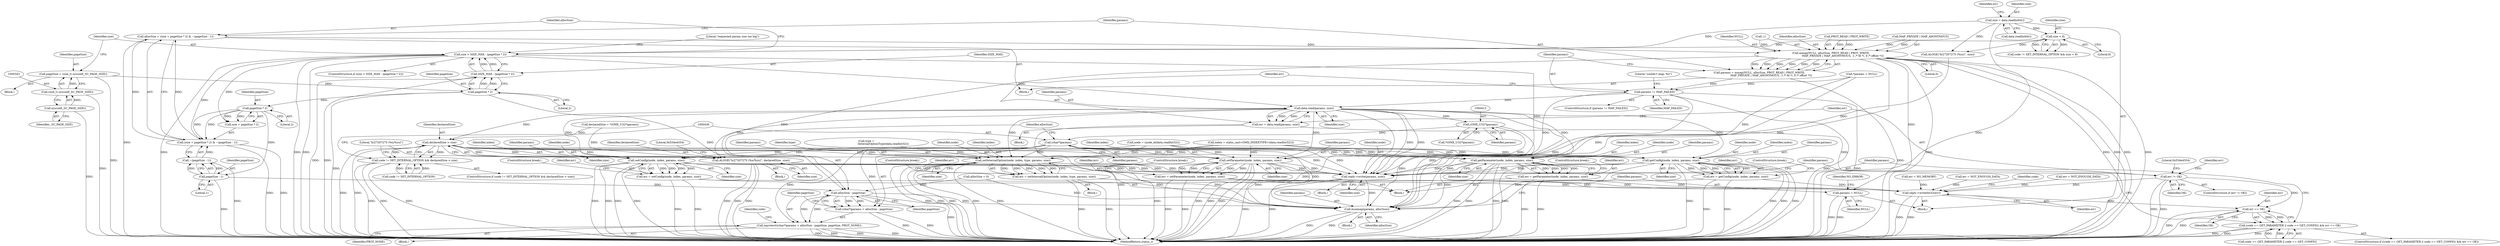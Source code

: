 digraph "0_Android_295c883fe3105b19bcd0f9e07d54c6b589fc5bff@integer" {
"1000359" [label="(Call,allocSize = (size + pageSize * 2) & ~(pageSize - 1))"];
"1000361" [label="(Call,(size + pageSize * 2) & ~(pageSize - 1))"];
"1000347" [label="(Call,size > SIZE_MAX - (pageSize * 2))"];
"1000325" [label="(Call,size < 8)"];
"1000301" [label="(Call,size = data.readInt64())"];
"1000349" [label="(Call,SIZE_MAX - (pageSize * 2))"];
"1000351" [label="(Call,pageSize * 2)"];
"1000340" [label="(Call,pageSize = (size_t) sysconf(_SC_PAGE_SIZE))"];
"1000342" [label="(Call,(size_t) sysconf(_SC_PAGE_SIZE))"];
"1000344" [label="(Call,sysconf(_SC_PAGE_SIZE))"];
"1000364" [label="(Call,pageSize * 2)"];
"1000367" [label="(Call,~(pageSize - 1))"];
"1000368" [label="(Call,pageSize - 1)"];
"1000373" [label="(Call,mmap(NULL, allocSize, PROT_READ | PROT_WRITE,\n                            MAP_PRIVATE | MAP_ANONYMOUS, -1 /* fd */, 0 /* offset */))"];
"1000371" [label="(Call,params = mmap(NULL, allocSize, PROT_READ | PROT_WRITE,\n                            MAP_PRIVATE | MAP_ANONYMOUS, -1 /* fd */, 0 /* offset */))"];
"1000386" [label="(Call,params != MAP_FAILED)"];
"1000392" [label="(Call,data.read(params, size))"];
"1000390" [label="(Call,err = data.read(params, size))"];
"1000396" [label="(Call,err != OK)"];
"1000507" [label="(Call,reply->writeInt32(err))"];
"1000518" [label="(Call,err == OK)"];
"1000510" [label="(Call,(code == GET_PARAMETER || code == GET_CONFIG) && err == OK)"];
"1000412" [label="(Call,(OMX_U32*)params)"];
"1000435" [label="(Call,(char*)params)"];
"1000433" [label="(Call,mprotect((char*)params + allocSize - pageSize, pageSize, PROT_NONE))"];
"1000434" [label="(Call,(char*)params + allocSize - pageSize)"];
"1000449" [label="(Call,getParameter(node, index, params, size))"];
"1000447" [label="(Call,err = getParameter(node, index, params, size))"];
"1000522" [label="(Call,reply->write(params, size))"];
"1000528" [label="(Call,munmap(params, allocSize))"];
"1000458" [label="(Call,setParameter(node, index, params, size))"];
"1000456" [label="(Call,err = setParameter(node, index, params, size))"];
"1000467" [label="(Call,getConfig(node, index, params, size))"];
"1000465" [label="(Call,err = getConfig(node, index, params, size))"];
"1000476" [label="(Call,setConfig(node, index, params, size))"];
"1000474" [label="(Call,err = setConfig(node, index, params, size))"];
"1000492" [label="(Call,setInternalOption(node, index, type, params, size))"];
"1000490" [label="(Call,err = setInternalOption(node, index, type, params, size))"];
"1000420" [label="(Call,declaredSize > size)"];
"1000416" [label="(Call,code != SET_INTERNAL_OPTION && declaredSize > size)"];
"1000424" [label="(Call,ALOGE(\"b/27207275 (%u/%zu)\", declaredSize, size))"];
"1000438" [label="(Call,allocSize - pageSize)"];
"1000531" [label="(Call,params = NULL)"];
"1000510" [label="(Call,(code == GET_PARAMETER || code == GET_CONFIG) && err == OK)"];
"1000494" [label="(Identifier,index)"];
"1000349" [label="(Call,SIZE_MAX - (pageSize * 2))"];
"1000416" [label="(Call,code != SET_INTERNAL_OPTION && declaredSize > size)"];
"1000427" [label="(Identifier,size)"];
"1000321" [label="(Call,code != SET_INTERNAL_OPTION && size < 8)"];
"1000524" [label="(Identifier,size)"];
"1000384" [label="(Literal,0)"];
"1000440" [label="(Identifier,pageSize)"];
"1000479" [label="(Identifier,params)"];
"1000434" [label="(Call,(char*)params + allocSize - pageSize)"];
"1000325" [label="(Call,size < 8)"];
"1000420" [label="(Call,declaredSize > size)"];
"1000520" [label="(Identifier,OK)"];
"1000509" [label="(ControlStructure,if ((code == GET_PARAMETER || code == GET_CONFIG) && err == OK))"];
"1000398" [label="(Identifier,OK)"];
"1000337" [label="(Call,err = NO_MEMORY)"];
"1000449" [label="(Call,getParameter(node, index, params, size))"];
"1000348" [label="(Identifier,size)"];
"1000461" [label="(Identifier,params)"];
"1000453" [label="(Identifier,size)"];
"1000374" [label="(Identifier,NULL)"];
"1000295" [label="(Call,index = static_cast<OMX_INDEXTYPE>(data.readInt32()))"];
"1000397" [label="(Identifier,err)"];
"1000496" [label="(Identifier,params)"];
"1000344" [label="(Call,sysconf(_SC_PAGE_SIZE))"];
"1000441" [label="(Identifier,pageSize)"];
"1000306" [label="(Identifier,err)"];
"1000382" [label="(Call,-1)"];
"1000421" [label="(Identifier,declaredSize)"];
"1000467" [label="(Call,getConfig(node, index, params, size))"];
"1000472" [label="(ControlStructure,break;)"];
"1000495" [label="(Identifier,type)"];
"1000485" [label="(Call,type =\n                                        (InternalOptionType)data.readInt32())"];
"1001343" [label="(MethodReturn,status_t)"];
"1000352" [label="(Identifier,pageSize)"];
"1000535" [label="(Identifier,NO_ERROR)"];
"1000425" [label="(Literal,\"b/27207275 (%u/%zu)\")"];
"1000392" [label="(Call,data.read(params, size))"];
"1000375" [label="(Identifier,allocSize)"];
"1000437" [label="(Identifier,params)"];
"1000422" [label="(Identifier,size)"];
"1000369" [label="(Identifier,pageSize)"];
"1000451" [label="(Identifier,index)"];
"1000385" [label="(ControlStructure,if (params != MAP_FAILED))"];
"1000317" [label="(Call,allocSize = 0)"];
"1000459" [label="(Identifier,node)"];
"1000493" [label="(Identifier,node)"];
"1000471" [label="(Identifier,size)"];
"1000405" [label="(Call,err = NOT_ENOUGH_DATA)"];
"1000432" [label="(Block,)"];
"1000394" [label="(Identifier,size)"];
"1000528" [label="(Call,munmap(params, allocSize))"];
"1000511" [label="(Call,code == GET_PARAMETER || code == GET_CONFIG)"];
"1000477" [label="(Identifier,node)"];
"1000491" [label="(Identifier,err)"];
"1000481" [label="(ControlStructure,break;)"];
"1000454" [label="(ControlStructure,break;)"];
"1000497" [label="(Identifier,size)"];
"1000302" [label="(Identifier,size)"];
"1000350" [label="(Identifier,SIZE_MAX)"];
"1000360" [label="(Identifier,allocSize)"];
"1000356" [label="(Literal,\"requested param size too big\")"];
"1000396" [label="(Call,err != OK)"];
"1000518" [label="(Call,err == OK)"];
"1000370" [label="(Literal,1)"];
"1000530" [label="(Identifier,allocSize)"];
"1000522" [label="(Call,reply->write(params, size))"];
"1000387" [label="(Identifier,params)"];
"1000521" [label="(Block,)"];
"1000423" [label="(Block,)"];
"1000388" [label="(Identifier,MAP_FAILED)"];
"1000447" [label="(Call,err = getParameter(node, index, params, size))"];
"1000483" [label="(Block,)"];
"1000373" [label="(Call,mmap(NULL, allocSize, PROT_READ | PROT_WRITE,\n                            MAP_PRIVATE | MAP_ANONYMOUS, -1 /* fd */, 0 /* offset */))"];
"1000353" [label="(Literal,2)"];
"1000468" [label="(Identifier,node)"];
"1000361" [label="(Call,(size + pageSize * 2) & ~(pageSize - 1))"];
"1000533" [label="(Identifier,NULL)"];
"1000426" [label="(Identifier,declaredSize)"];
"1000368" [label="(Call,pageSize - 1)"];
"1000523" [label="(Identifier,params)"];
"1000345" [label="(Identifier,_SC_PAGE_SIZE)"];
"1000386" [label="(Call,params != MAP_FAILED)"];
"1000362" [label="(Call,size + pageSize * 2)"];
"1000347" [label="(Call,size > SIZE_MAX - (pageSize * 2))"];
"1000376" [label="(Call,PROT_READ | PROT_WRITE)"];
"1000460" [label="(Identifier,index)"];
"1000531" [label="(Call,params = NULL)"];
"1000424" [label="(Call,ALOGE(\"b/27207275 (%u/%zu)\", declaredSize, size))"];
"1000336" [label="(Block,)"];
"1000433" [label="(Call,mprotect((char*)params + allocSize - pageSize, pageSize, PROT_NONE))"];
"1000342" [label="(Call,(size_t) sysconf(_SC_PAGE_SIZE))"];
"1000283" [label="(Block,)"];
"1000367" [label="(Call,~(pageSize - 1))"];
"1000476" [label="(Call,setConfig(node, index, params, size))"];
"1000401" [label="(Literal,0x534e4554)"];
"1000508" [label="(Identifier,err)"];
"1000463" [label="(ControlStructure,break;)"];
"1000359" [label="(Call,allocSize = (size + pageSize * 2) & ~(pageSize - 1))"];
"1000366" [label="(Literal,2)"];
"1000442" [label="(Identifier,PROT_NONE)"];
"1000301" [label="(Call,size = data.readInt64())"];
"1000303" [label="(Call,data.readInt64())"];
"1000456" [label="(Call,err = setParameter(node, index, params, size))"];
"1000393" [label="(Identifier,params)"];
"1000389" [label="(Block,)"];
"1000444" [label="(Identifier,code)"];
"1000341" [label="(Identifier,pageSize)"];
"1000462" [label="(Identifier,size)"];
"1000457" [label="(Identifier,err)"];
"1000480" [label="(Identifier,size)"];
"1000529" [label="(Identifier,params)"];
"1000412" [label="(Call,(OMX_U32*)params)"];
"1000465" [label="(Call,err = getConfig(node, index, params, size))"];
"1000526" [label="(Identifier,params)"];
"1000475" [label="(Identifier,err)"];
"1000448" [label="(Identifier,err)"];
"1000417" [label="(Call,code != SET_INTERNAL_OPTION)"];
"1000391" [label="(Identifier,err)"];
"1000450" [label="(Identifier,node)"];
"1000527" [label="(Block,)"];
"1000513" [label="(Identifier,code)"];
"1000532" [label="(Identifier,params)"];
"1000466" [label="(Identifier,err)"];
"1000364" [label="(Call,pageSize * 2)"];
"1000458" [label="(Call,setParameter(node, index, params, size))"];
"1000309" [label="(Call,*params = NULL)"];
"1000346" [label="(ControlStructure,if (size > SIZE_MAX - (pageSize * 2)))"];
"1000429" [label="(Literal,0x534e4554)"];
"1000438" [label="(Call,allocSize - pageSize)"];
"1000365" [label="(Identifier,pageSize)"];
"1000411" [label="(Call,*(OMX_U32*)params)"];
"1000379" [label="(Call,MAP_PRIVATE | MAP_ANONYMOUS)"];
"1000435" [label="(Call,(char*)params)"];
"1000498" [label="(ControlStructure,break;)"];
"1000329" [label="(Call,ALOGE(\"b/27207275 (%zu)\", size))"];
"1000305" [label="(Call,err = NOT_ENOUGH_DATA)"];
"1000358" [label="(Block,)"];
"1000372" [label="(Identifier,params)"];
"1000406" [label="(Identifier,err)"];
"1000492" [label="(Call,setInternalOption(node, index, type, params, size))"];
"1000519" [label="(Identifier,err)"];
"1000340" [label="(Call,pageSize = (size_t) sysconf(_SC_PAGE_SIZE))"];
"1000507" [label="(Call,reply->writeInt32(err))"];
"1000390" [label="(Call,err = data.read(params, size))"];
"1000445" [label="(Block,)"];
"1000504" [label="(Literal,\"couldn't map: %s\")"];
"1000439" [label="(Identifier,allocSize)"];
"1000351" [label="(Call,pageSize * 2)"];
"1000490" [label="(Call,err = setInternalOption(node, index, type, params, size))"];
"1000452" [label="(Identifier,params)"];
"1000326" [label="(Identifier,size)"];
"1000469" [label="(Identifier,index)"];
"1000371" [label="(Call,params = mmap(NULL, allocSize, PROT_READ | PROT_WRITE,\n                            MAP_PRIVATE | MAP_ANONYMOUS, -1 /* fd */, 0 /* offset */))"];
"1000470" [label="(Identifier,params)"];
"1000409" [label="(Call,declaredSize = *(OMX_U32*)params)"];
"1000478" [label="(Identifier,index)"];
"1000395" [label="(ControlStructure,if (err != OK))"];
"1000327" [label="(Literal,8)"];
"1000474" [label="(Call,err = setConfig(node, index, params, size))"];
"1000415" [label="(ControlStructure,if (code != SET_INTERNAL_OPTION && declaredSize > size))"];
"1000289" [label="(Call,node = (node_id)data.readInt32())"];
"1000414" [label="(Identifier,params)"];
"1000359" -> "1000358"  [label="AST: "];
"1000359" -> "1000361"  [label="CFG: "];
"1000360" -> "1000359"  [label="AST: "];
"1000361" -> "1000359"  [label="AST: "];
"1000372" -> "1000359"  [label="CFG: "];
"1000359" -> "1001343"  [label="DDG: "];
"1000361" -> "1000359"  [label="DDG: "];
"1000361" -> "1000359"  [label="DDG: "];
"1000359" -> "1000373"  [label="DDG: "];
"1000361" -> "1000367"  [label="CFG: "];
"1000362" -> "1000361"  [label="AST: "];
"1000367" -> "1000361"  [label="AST: "];
"1000361" -> "1001343"  [label="DDG: "];
"1000361" -> "1001343"  [label="DDG: "];
"1000347" -> "1000361"  [label="DDG: "];
"1000364" -> "1000361"  [label="DDG: "];
"1000364" -> "1000361"  [label="DDG: "];
"1000367" -> "1000361"  [label="DDG: "];
"1000347" -> "1000346"  [label="AST: "];
"1000347" -> "1000349"  [label="CFG: "];
"1000348" -> "1000347"  [label="AST: "];
"1000349" -> "1000347"  [label="AST: "];
"1000356" -> "1000347"  [label="CFG: "];
"1000360" -> "1000347"  [label="CFG: "];
"1000347" -> "1001343"  [label="DDG: "];
"1000347" -> "1001343"  [label="DDG: "];
"1000347" -> "1001343"  [label="DDG: "];
"1000325" -> "1000347"  [label="DDG: "];
"1000301" -> "1000347"  [label="DDG: "];
"1000349" -> "1000347"  [label="DDG: "];
"1000349" -> "1000347"  [label="DDG: "];
"1000347" -> "1000362"  [label="DDG: "];
"1000347" -> "1000392"  [label="DDG: "];
"1000347" -> "1000522"  [label="DDG: "];
"1000325" -> "1000321"  [label="AST: "];
"1000325" -> "1000327"  [label="CFG: "];
"1000326" -> "1000325"  [label="AST: "];
"1000327" -> "1000325"  [label="AST: "];
"1000321" -> "1000325"  [label="CFG: "];
"1000325" -> "1000321"  [label="DDG: "];
"1000325" -> "1000321"  [label="DDG: "];
"1000301" -> "1000325"  [label="DDG: "];
"1000325" -> "1000329"  [label="DDG: "];
"1000301" -> "1000283"  [label="AST: "];
"1000301" -> "1000303"  [label="CFG: "];
"1000302" -> "1000301"  [label="AST: "];
"1000303" -> "1000301"  [label="AST: "];
"1000306" -> "1000301"  [label="CFG: "];
"1000301" -> "1001343"  [label="DDG: "];
"1000301" -> "1000329"  [label="DDG: "];
"1000349" -> "1000351"  [label="CFG: "];
"1000350" -> "1000349"  [label="AST: "];
"1000351" -> "1000349"  [label="AST: "];
"1000349" -> "1001343"  [label="DDG: "];
"1000349" -> "1001343"  [label="DDG: "];
"1000351" -> "1000349"  [label="DDG: "];
"1000351" -> "1000349"  [label="DDG: "];
"1000351" -> "1000353"  [label="CFG: "];
"1000352" -> "1000351"  [label="AST: "];
"1000353" -> "1000351"  [label="AST: "];
"1000351" -> "1001343"  [label="DDG: "];
"1000340" -> "1000351"  [label="DDG: "];
"1000351" -> "1000364"  [label="DDG: "];
"1000351" -> "1000438"  [label="DDG: "];
"1000340" -> "1000336"  [label="AST: "];
"1000340" -> "1000342"  [label="CFG: "];
"1000341" -> "1000340"  [label="AST: "];
"1000342" -> "1000340"  [label="AST: "];
"1000348" -> "1000340"  [label="CFG: "];
"1000340" -> "1001343"  [label="DDG: "];
"1000342" -> "1000340"  [label="DDG: "];
"1000342" -> "1000344"  [label="CFG: "];
"1000343" -> "1000342"  [label="AST: "];
"1000344" -> "1000342"  [label="AST: "];
"1000342" -> "1001343"  [label="DDG: "];
"1000344" -> "1000342"  [label="DDG: "];
"1000344" -> "1000345"  [label="CFG: "];
"1000345" -> "1000344"  [label="AST: "];
"1000344" -> "1001343"  [label="DDG: "];
"1000364" -> "1000362"  [label="AST: "];
"1000364" -> "1000366"  [label="CFG: "];
"1000365" -> "1000364"  [label="AST: "];
"1000366" -> "1000364"  [label="AST: "];
"1000362" -> "1000364"  [label="CFG: "];
"1000364" -> "1000362"  [label="DDG: "];
"1000364" -> "1000362"  [label="DDG: "];
"1000364" -> "1000368"  [label="DDG: "];
"1000367" -> "1000368"  [label="CFG: "];
"1000368" -> "1000367"  [label="AST: "];
"1000367" -> "1001343"  [label="DDG: "];
"1000368" -> "1000367"  [label="DDG: "];
"1000368" -> "1000367"  [label="DDG: "];
"1000368" -> "1000370"  [label="CFG: "];
"1000369" -> "1000368"  [label="AST: "];
"1000370" -> "1000368"  [label="AST: "];
"1000368" -> "1001343"  [label="DDG: "];
"1000368" -> "1000438"  [label="DDG: "];
"1000373" -> "1000371"  [label="AST: "];
"1000373" -> "1000384"  [label="CFG: "];
"1000374" -> "1000373"  [label="AST: "];
"1000375" -> "1000373"  [label="AST: "];
"1000376" -> "1000373"  [label="AST: "];
"1000379" -> "1000373"  [label="AST: "];
"1000382" -> "1000373"  [label="AST: "];
"1000384" -> "1000373"  [label="AST: "];
"1000371" -> "1000373"  [label="CFG: "];
"1000373" -> "1001343"  [label="DDG: "];
"1000373" -> "1001343"  [label="DDG: "];
"1000373" -> "1001343"  [label="DDG: "];
"1000373" -> "1001343"  [label="DDG: "];
"1000373" -> "1001343"  [label="DDG: "];
"1000373" -> "1000371"  [label="DDG: "];
"1000373" -> "1000371"  [label="DDG: "];
"1000373" -> "1000371"  [label="DDG: "];
"1000373" -> "1000371"  [label="DDG: "];
"1000373" -> "1000371"  [label="DDG: "];
"1000373" -> "1000371"  [label="DDG: "];
"1000376" -> "1000373"  [label="DDG: "];
"1000376" -> "1000373"  [label="DDG: "];
"1000379" -> "1000373"  [label="DDG: "];
"1000379" -> "1000373"  [label="DDG: "];
"1000382" -> "1000373"  [label="DDG: "];
"1000373" -> "1000438"  [label="DDG: "];
"1000373" -> "1000528"  [label="DDG: "];
"1000373" -> "1000531"  [label="DDG: "];
"1000371" -> "1000358"  [label="AST: "];
"1000372" -> "1000371"  [label="AST: "];
"1000387" -> "1000371"  [label="CFG: "];
"1000371" -> "1001343"  [label="DDG: "];
"1000371" -> "1000386"  [label="DDG: "];
"1000386" -> "1000385"  [label="AST: "];
"1000386" -> "1000388"  [label="CFG: "];
"1000387" -> "1000386"  [label="AST: "];
"1000388" -> "1000386"  [label="AST: "];
"1000391" -> "1000386"  [label="CFG: "];
"1000504" -> "1000386"  [label="CFG: "];
"1000386" -> "1001343"  [label="DDG: "];
"1000386" -> "1001343"  [label="DDG: "];
"1000309" -> "1000386"  [label="DDG: "];
"1000386" -> "1000392"  [label="DDG: "];
"1000386" -> "1000522"  [label="DDG: "];
"1000386" -> "1000528"  [label="DDG: "];
"1000392" -> "1000390"  [label="AST: "];
"1000392" -> "1000394"  [label="CFG: "];
"1000393" -> "1000392"  [label="AST: "];
"1000394" -> "1000392"  [label="AST: "];
"1000390" -> "1000392"  [label="CFG: "];
"1000392" -> "1001343"  [label="DDG: "];
"1000392" -> "1000390"  [label="DDG: "];
"1000392" -> "1000390"  [label="DDG: "];
"1000392" -> "1000412"  [label="DDG: "];
"1000392" -> "1000420"  [label="DDG: "];
"1000392" -> "1000424"  [label="DDG: "];
"1000392" -> "1000449"  [label="DDG: "];
"1000392" -> "1000458"  [label="DDG: "];
"1000392" -> "1000467"  [label="DDG: "];
"1000392" -> "1000476"  [label="DDG: "];
"1000392" -> "1000492"  [label="DDG: "];
"1000392" -> "1000522"  [label="DDG: "];
"1000392" -> "1000522"  [label="DDG: "];
"1000392" -> "1000528"  [label="DDG: "];
"1000390" -> "1000389"  [label="AST: "];
"1000391" -> "1000390"  [label="AST: "];
"1000397" -> "1000390"  [label="CFG: "];
"1000390" -> "1001343"  [label="DDG: "];
"1000390" -> "1000396"  [label="DDG: "];
"1000396" -> "1000395"  [label="AST: "];
"1000396" -> "1000398"  [label="CFG: "];
"1000397" -> "1000396"  [label="AST: "];
"1000398" -> "1000396"  [label="AST: "];
"1000401" -> "1000396"  [label="CFG: "];
"1000406" -> "1000396"  [label="CFG: "];
"1000396" -> "1001343"  [label="DDG: "];
"1000396" -> "1001343"  [label="DDG: "];
"1000396" -> "1000507"  [label="DDG: "];
"1000396" -> "1000518"  [label="DDG: "];
"1000507" -> "1000283"  [label="AST: "];
"1000507" -> "1000508"  [label="CFG: "];
"1000508" -> "1000507"  [label="AST: "];
"1000513" -> "1000507"  [label="CFG: "];
"1000507" -> "1001343"  [label="DDG: "];
"1000507" -> "1001343"  [label="DDG: "];
"1000456" -> "1000507"  [label="DDG: "];
"1000337" -> "1000507"  [label="DDG: "];
"1000474" -> "1000507"  [label="DDG: "];
"1000405" -> "1000507"  [label="DDG: "];
"1000447" -> "1000507"  [label="DDG: "];
"1000465" -> "1000507"  [label="DDG: "];
"1000490" -> "1000507"  [label="DDG: "];
"1000305" -> "1000507"  [label="DDG: "];
"1000507" -> "1000518"  [label="DDG: "];
"1000518" -> "1000510"  [label="AST: "];
"1000518" -> "1000520"  [label="CFG: "];
"1000519" -> "1000518"  [label="AST: "];
"1000520" -> "1000518"  [label="AST: "];
"1000510" -> "1000518"  [label="CFG: "];
"1000518" -> "1001343"  [label="DDG: "];
"1000518" -> "1001343"  [label="DDG: "];
"1000518" -> "1000510"  [label="DDG: "];
"1000518" -> "1000510"  [label="DDG: "];
"1000510" -> "1000509"  [label="AST: "];
"1000510" -> "1000511"  [label="CFG: "];
"1000511" -> "1000510"  [label="AST: "];
"1000523" -> "1000510"  [label="CFG: "];
"1000526" -> "1000510"  [label="CFG: "];
"1000510" -> "1001343"  [label="DDG: "];
"1000510" -> "1001343"  [label="DDG: "];
"1000510" -> "1001343"  [label="DDG: "];
"1000511" -> "1000510"  [label="DDG: "];
"1000511" -> "1000510"  [label="DDG: "];
"1000412" -> "1000411"  [label="AST: "];
"1000412" -> "1000414"  [label="CFG: "];
"1000413" -> "1000412"  [label="AST: "];
"1000414" -> "1000412"  [label="AST: "];
"1000411" -> "1000412"  [label="CFG: "];
"1000412" -> "1000435"  [label="DDG: "];
"1000412" -> "1000522"  [label="DDG: "];
"1000412" -> "1000528"  [label="DDG: "];
"1000435" -> "1000434"  [label="AST: "];
"1000435" -> "1000437"  [label="CFG: "];
"1000436" -> "1000435"  [label="AST: "];
"1000437" -> "1000435"  [label="AST: "];
"1000439" -> "1000435"  [label="CFG: "];
"1000435" -> "1000433"  [label="DDG: "];
"1000435" -> "1000434"  [label="DDG: "];
"1000435" -> "1000449"  [label="DDG: "];
"1000435" -> "1000458"  [label="DDG: "];
"1000435" -> "1000467"  [label="DDG: "];
"1000435" -> "1000476"  [label="DDG: "];
"1000435" -> "1000492"  [label="DDG: "];
"1000435" -> "1000522"  [label="DDG: "];
"1000435" -> "1000528"  [label="DDG: "];
"1000433" -> "1000432"  [label="AST: "];
"1000433" -> "1000442"  [label="CFG: "];
"1000434" -> "1000433"  [label="AST: "];
"1000441" -> "1000433"  [label="AST: "];
"1000442" -> "1000433"  [label="AST: "];
"1000444" -> "1000433"  [label="CFG: "];
"1000433" -> "1001343"  [label="DDG: "];
"1000433" -> "1001343"  [label="DDG: "];
"1000433" -> "1001343"  [label="DDG: "];
"1000433" -> "1001343"  [label="DDG: "];
"1000438" -> "1000433"  [label="DDG: "];
"1000438" -> "1000433"  [label="DDG: "];
"1000434" -> "1000438"  [label="CFG: "];
"1000438" -> "1000434"  [label="AST: "];
"1000441" -> "1000434"  [label="CFG: "];
"1000434" -> "1001343"  [label="DDG: "];
"1000434" -> "1001343"  [label="DDG: "];
"1000438" -> "1000434"  [label="DDG: "];
"1000438" -> "1000434"  [label="DDG: "];
"1000449" -> "1000447"  [label="AST: "];
"1000449" -> "1000453"  [label="CFG: "];
"1000450" -> "1000449"  [label="AST: "];
"1000451" -> "1000449"  [label="AST: "];
"1000452" -> "1000449"  [label="AST: "];
"1000453" -> "1000449"  [label="AST: "];
"1000447" -> "1000449"  [label="CFG: "];
"1000449" -> "1001343"  [label="DDG: "];
"1000449" -> "1001343"  [label="DDG: "];
"1000449" -> "1001343"  [label="DDG: "];
"1000449" -> "1001343"  [label="DDG: "];
"1000449" -> "1000447"  [label="DDG: "];
"1000449" -> "1000447"  [label="DDG: "];
"1000449" -> "1000447"  [label="DDG: "];
"1000449" -> "1000447"  [label="DDG: "];
"1000289" -> "1000449"  [label="DDG: "];
"1000295" -> "1000449"  [label="DDG: "];
"1000420" -> "1000449"  [label="DDG: "];
"1000449" -> "1000522"  [label="DDG: "];
"1000449" -> "1000522"  [label="DDG: "];
"1000449" -> "1000528"  [label="DDG: "];
"1000447" -> "1000445"  [label="AST: "];
"1000448" -> "1000447"  [label="AST: "];
"1000454" -> "1000447"  [label="CFG: "];
"1000447" -> "1001343"  [label="DDG: "];
"1000447" -> "1001343"  [label="DDG: "];
"1000522" -> "1000521"  [label="AST: "];
"1000522" -> "1000524"  [label="CFG: "];
"1000523" -> "1000522"  [label="AST: "];
"1000524" -> "1000522"  [label="AST: "];
"1000526" -> "1000522"  [label="CFG: "];
"1000522" -> "1001343"  [label="DDG: "];
"1000522" -> "1001343"  [label="DDG: "];
"1000309" -> "1000522"  [label="DDG: "];
"1000458" -> "1000522"  [label="DDG: "];
"1000458" -> "1000522"  [label="DDG: "];
"1000492" -> "1000522"  [label="DDG: "];
"1000492" -> "1000522"  [label="DDG: "];
"1000467" -> "1000522"  [label="DDG: "];
"1000467" -> "1000522"  [label="DDG: "];
"1000476" -> "1000522"  [label="DDG: "];
"1000476" -> "1000522"  [label="DDG: "];
"1000329" -> "1000522"  [label="DDG: "];
"1000424" -> "1000522"  [label="DDG: "];
"1000420" -> "1000522"  [label="DDG: "];
"1000522" -> "1000528"  [label="DDG: "];
"1000528" -> "1000527"  [label="AST: "];
"1000528" -> "1000530"  [label="CFG: "];
"1000529" -> "1000528"  [label="AST: "];
"1000530" -> "1000528"  [label="AST: "];
"1000532" -> "1000528"  [label="CFG: "];
"1000528" -> "1001343"  [label="DDG: "];
"1000528" -> "1001343"  [label="DDG: "];
"1000309" -> "1000528"  [label="DDG: "];
"1000458" -> "1000528"  [label="DDG: "];
"1000492" -> "1000528"  [label="DDG: "];
"1000467" -> "1000528"  [label="DDG: "];
"1000476" -> "1000528"  [label="DDG: "];
"1000317" -> "1000528"  [label="DDG: "];
"1000438" -> "1000528"  [label="DDG: "];
"1000458" -> "1000456"  [label="AST: "];
"1000458" -> "1000462"  [label="CFG: "];
"1000459" -> "1000458"  [label="AST: "];
"1000460" -> "1000458"  [label="AST: "];
"1000461" -> "1000458"  [label="AST: "];
"1000462" -> "1000458"  [label="AST: "];
"1000456" -> "1000458"  [label="CFG: "];
"1000458" -> "1001343"  [label="DDG: "];
"1000458" -> "1001343"  [label="DDG: "];
"1000458" -> "1001343"  [label="DDG: "];
"1000458" -> "1001343"  [label="DDG: "];
"1000458" -> "1000456"  [label="DDG: "];
"1000458" -> "1000456"  [label="DDG: "];
"1000458" -> "1000456"  [label="DDG: "];
"1000458" -> "1000456"  [label="DDG: "];
"1000289" -> "1000458"  [label="DDG: "];
"1000295" -> "1000458"  [label="DDG: "];
"1000420" -> "1000458"  [label="DDG: "];
"1000456" -> "1000445"  [label="AST: "];
"1000457" -> "1000456"  [label="AST: "];
"1000463" -> "1000456"  [label="CFG: "];
"1000456" -> "1001343"  [label="DDG: "];
"1000456" -> "1001343"  [label="DDG: "];
"1000467" -> "1000465"  [label="AST: "];
"1000467" -> "1000471"  [label="CFG: "];
"1000468" -> "1000467"  [label="AST: "];
"1000469" -> "1000467"  [label="AST: "];
"1000470" -> "1000467"  [label="AST: "];
"1000471" -> "1000467"  [label="AST: "];
"1000465" -> "1000467"  [label="CFG: "];
"1000467" -> "1001343"  [label="DDG: "];
"1000467" -> "1001343"  [label="DDG: "];
"1000467" -> "1001343"  [label="DDG: "];
"1000467" -> "1001343"  [label="DDG: "];
"1000467" -> "1000465"  [label="DDG: "];
"1000467" -> "1000465"  [label="DDG: "];
"1000467" -> "1000465"  [label="DDG: "];
"1000467" -> "1000465"  [label="DDG: "];
"1000289" -> "1000467"  [label="DDG: "];
"1000295" -> "1000467"  [label="DDG: "];
"1000420" -> "1000467"  [label="DDG: "];
"1000465" -> "1000445"  [label="AST: "];
"1000466" -> "1000465"  [label="AST: "];
"1000472" -> "1000465"  [label="CFG: "];
"1000465" -> "1001343"  [label="DDG: "];
"1000465" -> "1001343"  [label="DDG: "];
"1000476" -> "1000474"  [label="AST: "];
"1000476" -> "1000480"  [label="CFG: "];
"1000477" -> "1000476"  [label="AST: "];
"1000478" -> "1000476"  [label="AST: "];
"1000479" -> "1000476"  [label="AST: "];
"1000480" -> "1000476"  [label="AST: "];
"1000474" -> "1000476"  [label="CFG: "];
"1000476" -> "1001343"  [label="DDG: "];
"1000476" -> "1001343"  [label="DDG: "];
"1000476" -> "1001343"  [label="DDG: "];
"1000476" -> "1001343"  [label="DDG: "];
"1000476" -> "1000474"  [label="DDG: "];
"1000476" -> "1000474"  [label="DDG: "];
"1000476" -> "1000474"  [label="DDG: "];
"1000476" -> "1000474"  [label="DDG: "];
"1000289" -> "1000476"  [label="DDG: "];
"1000295" -> "1000476"  [label="DDG: "];
"1000420" -> "1000476"  [label="DDG: "];
"1000474" -> "1000445"  [label="AST: "];
"1000475" -> "1000474"  [label="AST: "];
"1000481" -> "1000474"  [label="CFG: "];
"1000474" -> "1001343"  [label="DDG: "];
"1000474" -> "1001343"  [label="DDG: "];
"1000492" -> "1000490"  [label="AST: "];
"1000492" -> "1000497"  [label="CFG: "];
"1000493" -> "1000492"  [label="AST: "];
"1000494" -> "1000492"  [label="AST: "];
"1000495" -> "1000492"  [label="AST: "];
"1000496" -> "1000492"  [label="AST: "];
"1000497" -> "1000492"  [label="AST: "];
"1000490" -> "1000492"  [label="CFG: "];
"1000492" -> "1001343"  [label="DDG: "];
"1000492" -> "1001343"  [label="DDG: "];
"1000492" -> "1001343"  [label="DDG: "];
"1000492" -> "1001343"  [label="DDG: "];
"1000492" -> "1001343"  [label="DDG: "];
"1000492" -> "1000490"  [label="DDG: "];
"1000492" -> "1000490"  [label="DDG: "];
"1000492" -> "1000490"  [label="DDG: "];
"1000492" -> "1000490"  [label="DDG: "];
"1000492" -> "1000490"  [label="DDG: "];
"1000289" -> "1000492"  [label="DDG: "];
"1000295" -> "1000492"  [label="DDG: "];
"1000485" -> "1000492"  [label="DDG: "];
"1000420" -> "1000492"  [label="DDG: "];
"1000490" -> "1000483"  [label="AST: "];
"1000491" -> "1000490"  [label="AST: "];
"1000498" -> "1000490"  [label="CFG: "];
"1000490" -> "1001343"  [label="DDG: "];
"1000490" -> "1001343"  [label="DDG: "];
"1000420" -> "1000416"  [label="AST: "];
"1000420" -> "1000422"  [label="CFG: "];
"1000421" -> "1000420"  [label="AST: "];
"1000422" -> "1000420"  [label="AST: "];
"1000416" -> "1000420"  [label="CFG: "];
"1000420" -> "1001343"  [label="DDG: "];
"1000420" -> "1001343"  [label="DDG: "];
"1000420" -> "1000416"  [label="DDG: "];
"1000420" -> "1000416"  [label="DDG: "];
"1000409" -> "1000420"  [label="DDG: "];
"1000420" -> "1000424"  [label="DDG: "];
"1000420" -> "1000424"  [label="DDG: "];
"1000416" -> "1000415"  [label="AST: "];
"1000416" -> "1000417"  [label="CFG: "];
"1000417" -> "1000416"  [label="AST: "];
"1000425" -> "1000416"  [label="CFG: "];
"1000436" -> "1000416"  [label="CFG: "];
"1000416" -> "1001343"  [label="DDG: "];
"1000416" -> "1001343"  [label="DDG: "];
"1000416" -> "1001343"  [label="DDG: "];
"1000417" -> "1000416"  [label="DDG: "];
"1000417" -> "1000416"  [label="DDG: "];
"1000424" -> "1000423"  [label="AST: "];
"1000424" -> "1000427"  [label="CFG: "];
"1000425" -> "1000424"  [label="AST: "];
"1000426" -> "1000424"  [label="AST: "];
"1000427" -> "1000424"  [label="AST: "];
"1000429" -> "1000424"  [label="CFG: "];
"1000424" -> "1001343"  [label="DDG: "];
"1000424" -> "1001343"  [label="DDG: "];
"1000424" -> "1001343"  [label="DDG: "];
"1000409" -> "1000424"  [label="DDG: "];
"1000438" -> "1000440"  [label="CFG: "];
"1000439" -> "1000438"  [label="AST: "];
"1000440" -> "1000438"  [label="AST: "];
"1000438" -> "1001343"  [label="DDG: "];
"1000317" -> "1000438"  [label="DDG: "];
"1000531" -> "1000283"  [label="AST: "];
"1000531" -> "1000533"  [label="CFG: "];
"1000532" -> "1000531"  [label="AST: "];
"1000533" -> "1000531"  [label="AST: "];
"1000535" -> "1000531"  [label="CFG: "];
"1000531" -> "1001343"  [label="DDG: "];
"1000531" -> "1001343"  [label="DDG: "];
}
